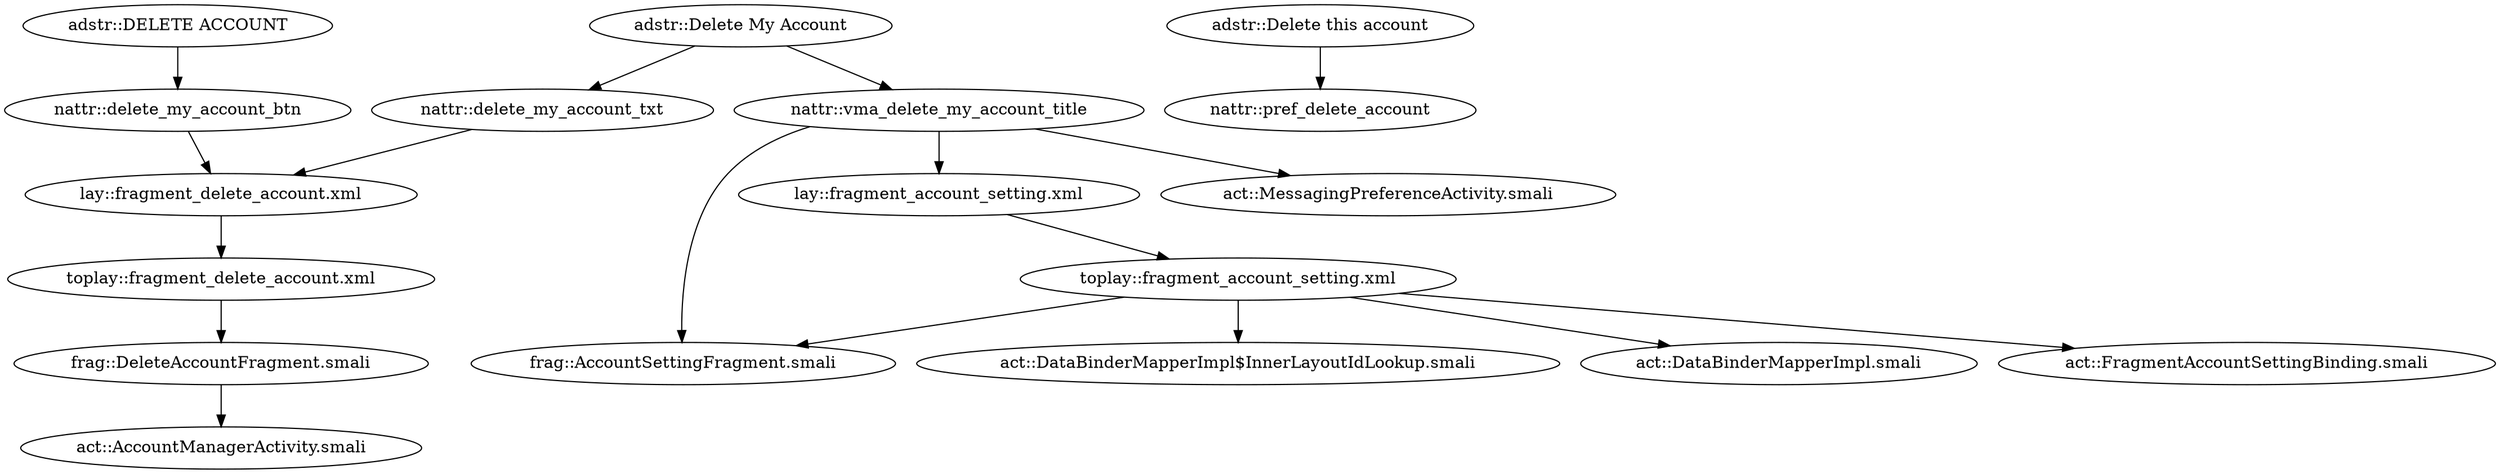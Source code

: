 digraph G {
"adstr::DELETE ACCOUNT" -> "nattr::delete_my_account_btn"
"adstr::Delete My Account" -> "nattr::delete_my_account_txt"
"adstr::Delete My Account" -> "nattr::vma_delete_my_account_title"
"adstr::Delete this account" -> "nattr::pref_delete_account"
"nattr::delete_my_account_btn" -> "lay::fragment_delete_account.xml"
"nattr::delete_my_account_txt" -> "lay::fragment_delete_account.xml"
"nattr::vma_delete_my_account_title" -> "lay::fragment_account_setting.xml"
"nattr::vma_delete_my_account_title" -> "frag::AccountSettingFragment.smali"
"nattr::vma_delete_my_account_title" -> "act::MessagingPreferenceActivity.smali"
"lay::fragment_delete_account.xml" -> "toplay::fragment_delete_account.xml"
"lay::fragment_account_setting.xml" -> "toplay::fragment_account_setting.xml"
"toplay::fragment_delete_account.xml" -> "frag::DeleteAccountFragment.smali"
"toplay::fragment_account_setting.xml" -> "frag::AccountSettingFragment.smali"
"toplay::fragment_account_setting.xml" -> "act::DataBinderMapperImpl$InnerLayoutIdLookup.smali"
"toplay::fragment_account_setting.xml" -> "act::DataBinderMapperImpl.smali"
"toplay::fragment_account_setting.xml" -> "act::FragmentAccountSettingBinding.smali"
"frag::DeleteAccountFragment.smali" -> "act::AccountManagerActivity.smali"
}
